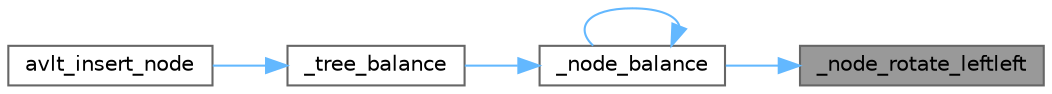 digraph "_node_rotate_leftleft"
{
 // INTERACTIVE_SVG=YES
 // LATEX_PDF_SIZE
  bgcolor="transparent";
  edge [fontname=Helvetica,fontsize=10,labelfontname=Helvetica,labelfontsize=10];
  node [fontname=Helvetica,fontsize=10,shape=box,height=0.2,width=0.4];
  rankdir="RL";
  Node1 [id="Node000001",label="_node_rotate_leftleft",height=0.2,width=0.4,color="gray40", fillcolor="grey60", style="filled", fontcolor="black",tooltip=" "];
  Node1 -> Node2 [id="edge1_Node000001_Node000002",dir="back",color="steelblue1",style="solid",tooltip=" "];
  Node2 [id="Node000002",label="_node_balance",height=0.2,width=0.4,color="grey40", fillcolor="white", style="filled",URL="$avltree_8c.html#a409e21b0ca019f5dd84b9bd03f0a4551",tooltip=" "];
  Node2 -> Node2 [id="edge2_Node000002_Node000002",dir="back",color="steelblue1",style="solid",tooltip=" "];
  Node2 -> Node3 [id="edge3_Node000002_Node000003",dir="back",color="steelblue1",style="solid",tooltip=" "];
  Node3 [id="Node000003",label="_tree_balance",height=0.2,width=0.4,color="grey40", fillcolor="white", style="filled",URL="$avltree_8c.html#a8ead7bb96619788a3769bf02ffc7ddb0",tooltip=" "];
  Node3 -> Node4 [id="edge4_Node000003_Node000004",dir="back",color="steelblue1",style="solid",tooltip=" "];
  Node4 [id="Node000004",label="avlt_insert_node",height=0.2,width=0.4,color="grey40", fillcolor="white", style="filled",URL="$avltree_8c.html#ad87ef831d2d5a8d1e6d310ebde53a4e4",tooltip=" "];
}
